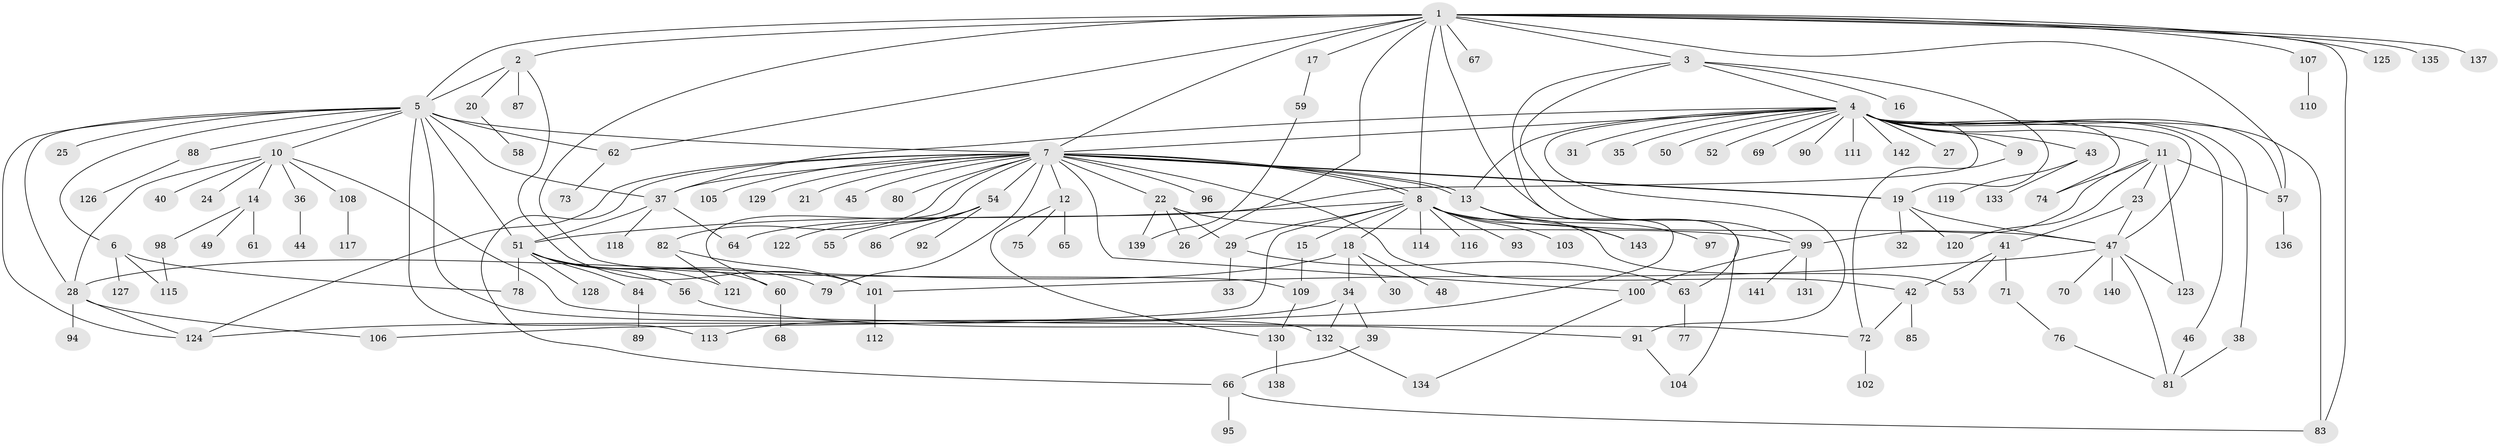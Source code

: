// Generated by graph-tools (version 1.1) at 2025/48/03/09/25 04:48:33]
// undirected, 143 vertices, 203 edges
graph export_dot {
graph [start="1"]
  node [color=gray90,style=filled];
  1;
  2;
  3;
  4;
  5;
  6;
  7;
  8;
  9;
  10;
  11;
  12;
  13;
  14;
  15;
  16;
  17;
  18;
  19;
  20;
  21;
  22;
  23;
  24;
  25;
  26;
  27;
  28;
  29;
  30;
  31;
  32;
  33;
  34;
  35;
  36;
  37;
  38;
  39;
  40;
  41;
  42;
  43;
  44;
  45;
  46;
  47;
  48;
  49;
  50;
  51;
  52;
  53;
  54;
  55;
  56;
  57;
  58;
  59;
  60;
  61;
  62;
  63;
  64;
  65;
  66;
  67;
  68;
  69;
  70;
  71;
  72;
  73;
  74;
  75;
  76;
  77;
  78;
  79;
  80;
  81;
  82;
  83;
  84;
  85;
  86;
  87;
  88;
  89;
  90;
  91;
  92;
  93;
  94;
  95;
  96;
  97;
  98;
  99;
  100;
  101;
  102;
  103;
  104;
  105;
  106;
  107;
  108;
  109;
  110;
  111;
  112;
  113;
  114;
  115;
  116;
  117;
  118;
  119;
  120;
  121;
  122;
  123;
  124;
  125;
  126;
  127;
  128;
  129;
  130;
  131;
  132;
  133;
  134;
  135;
  136;
  137;
  138;
  139;
  140;
  141;
  142;
  143;
  1 -- 2;
  1 -- 3;
  1 -- 5;
  1 -- 7;
  1 -- 8;
  1 -- 17;
  1 -- 26;
  1 -- 57;
  1 -- 62;
  1 -- 67;
  1 -- 83;
  1 -- 104;
  1 -- 107;
  1 -- 109;
  1 -- 125;
  1 -- 135;
  1 -- 137;
  2 -- 5;
  2 -- 20;
  2 -- 87;
  2 -- 101;
  3 -- 4;
  3 -- 16;
  3 -- 19;
  3 -- 63;
  3 -- 99;
  4 -- 7;
  4 -- 9;
  4 -- 11;
  4 -- 13;
  4 -- 27;
  4 -- 31;
  4 -- 35;
  4 -- 37;
  4 -- 38;
  4 -- 43;
  4 -- 46;
  4 -- 47;
  4 -- 50;
  4 -- 52;
  4 -- 57;
  4 -- 64;
  4 -- 69;
  4 -- 74;
  4 -- 83;
  4 -- 90;
  4 -- 91;
  4 -- 111;
  4 -- 142;
  5 -- 6;
  5 -- 7;
  5 -- 10;
  5 -- 25;
  5 -- 28;
  5 -- 37;
  5 -- 51;
  5 -- 62;
  5 -- 88;
  5 -- 113;
  5 -- 124;
  5 -- 132;
  6 -- 78;
  6 -- 115;
  6 -- 127;
  7 -- 8;
  7 -- 8;
  7 -- 12;
  7 -- 13;
  7 -- 13;
  7 -- 19;
  7 -- 19;
  7 -- 21;
  7 -- 22;
  7 -- 37;
  7 -- 42;
  7 -- 45;
  7 -- 54;
  7 -- 60;
  7 -- 66;
  7 -- 79;
  7 -- 80;
  7 -- 82;
  7 -- 96;
  7 -- 100;
  7 -- 105;
  7 -- 124;
  7 -- 129;
  8 -- 15;
  8 -- 18;
  8 -- 29;
  8 -- 47;
  8 -- 51;
  8 -- 53;
  8 -- 93;
  8 -- 103;
  8 -- 106;
  8 -- 114;
  8 -- 116;
  8 -- 143;
  9 -- 72;
  10 -- 14;
  10 -- 24;
  10 -- 28;
  10 -- 36;
  10 -- 40;
  10 -- 72;
  10 -- 108;
  11 -- 23;
  11 -- 57;
  11 -- 74;
  11 -- 99;
  11 -- 120;
  11 -- 123;
  12 -- 65;
  12 -- 75;
  12 -- 130;
  13 -- 97;
  13 -- 124;
  13 -- 143;
  14 -- 49;
  14 -- 61;
  14 -- 98;
  15 -- 109;
  17 -- 59;
  18 -- 28;
  18 -- 30;
  18 -- 34;
  18 -- 48;
  19 -- 32;
  19 -- 47;
  19 -- 120;
  20 -- 58;
  22 -- 26;
  22 -- 29;
  22 -- 99;
  22 -- 139;
  23 -- 41;
  23 -- 47;
  28 -- 94;
  28 -- 106;
  28 -- 124;
  29 -- 33;
  29 -- 63;
  34 -- 39;
  34 -- 113;
  34 -- 132;
  36 -- 44;
  37 -- 51;
  37 -- 64;
  37 -- 118;
  38 -- 81;
  39 -- 66;
  41 -- 42;
  41 -- 53;
  41 -- 71;
  42 -- 72;
  42 -- 85;
  43 -- 119;
  43 -- 133;
  46 -- 81;
  47 -- 70;
  47 -- 81;
  47 -- 101;
  47 -- 123;
  47 -- 140;
  51 -- 56;
  51 -- 60;
  51 -- 78;
  51 -- 79;
  51 -- 84;
  51 -- 121;
  51 -- 128;
  54 -- 55;
  54 -- 86;
  54 -- 92;
  54 -- 122;
  56 -- 91;
  57 -- 136;
  59 -- 139;
  60 -- 68;
  62 -- 73;
  63 -- 77;
  66 -- 83;
  66 -- 95;
  71 -- 76;
  72 -- 102;
  76 -- 81;
  82 -- 101;
  82 -- 121;
  84 -- 89;
  88 -- 126;
  91 -- 104;
  98 -- 115;
  99 -- 100;
  99 -- 131;
  99 -- 141;
  100 -- 134;
  101 -- 112;
  107 -- 110;
  108 -- 117;
  109 -- 130;
  130 -- 138;
  132 -- 134;
}
